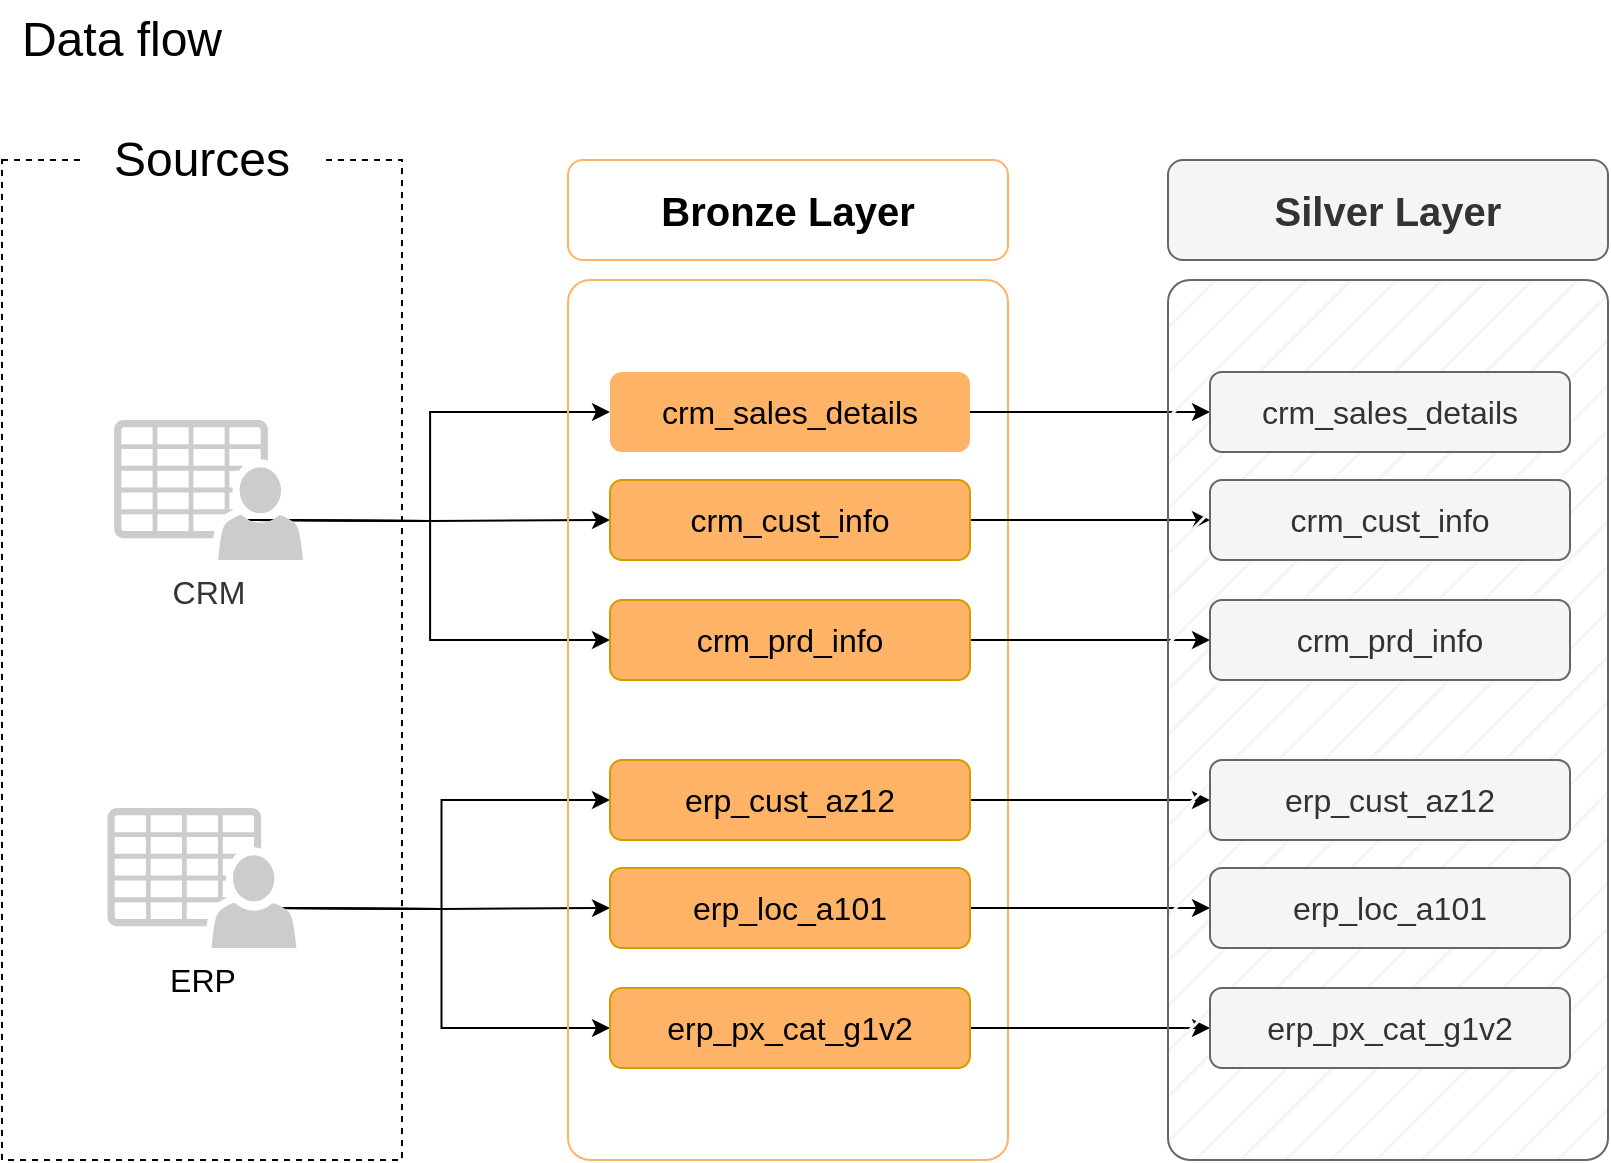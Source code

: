 <mxfile version="26.0.11">
  <diagram name="Data Flow" id="qsl-yLtg4liw6EHXuBID">
    <mxGraphModel dx="1164" dy="985" grid="1" gridSize="10" guides="1" tooltips="1" connect="1" arrows="1" fold="1" page="1" pageScale="1" pageWidth="1920" pageHeight="1200" math="0" shadow="0">
      <root>
        <mxCell id="PmAsDYt7ePFWswJWPdAt-0" />
        <mxCell id="PmAsDYt7ePFWswJWPdAt-1" parent="PmAsDYt7ePFWswJWPdAt-0" />
        <mxCell id="n8bJTZ1ovyGtcUzWuUE2-2" value="" style="rounded=0;whiteSpace=wrap;html=1;fillColor=none;dashed=1;" parent="PmAsDYt7ePFWswJWPdAt-1" vertex="1">
          <mxGeometry x="390" y="280" width="200" height="500" as="geometry" />
        </mxCell>
        <mxCell id="n8bJTZ1ovyGtcUzWuUE2-3" value="&lt;font style=&quot;font-size: 24px;&quot;&gt;Sources&lt;/font&gt;" style="rounded=1;whiteSpace=wrap;html=1;strokeColor=none;" parent="PmAsDYt7ePFWswJWPdAt-1" vertex="1">
          <mxGeometry x="430" y="260" width="120" height="40" as="geometry" />
        </mxCell>
        <mxCell id="D8R9sGTT4eO_Y8YIvJOX-3" style="edgeStyle=orthogonalEdgeStyle;rounded=0;orthogonalLoop=1;jettySize=auto;html=1;entryX=0;entryY=0.5;entryDx=0;entryDy=0;" parent="PmAsDYt7ePFWswJWPdAt-1" target="hnOc7kBfibrwKYlpnwC0-0" edge="1">
          <mxGeometry relative="1" as="geometry">
            <mxPoint x="513.12" y="460" as="sourcePoint" />
          </mxGeometry>
        </mxCell>
        <mxCell id="D8R9sGTT4eO_Y8YIvJOX-4" style="edgeStyle=orthogonalEdgeStyle;rounded=0;orthogonalLoop=1;jettySize=auto;html=1;entryX=0;entryY=0.5;entryDx=0;entryDy=0;" parent="PmAsDYt7ePFWswJWPdAt-1" target="5szykNnx05lKGsdo6Biz-0" edge="1">
          <mxGeometry relative="1" as="geometry">
            <mxPoint x="513.12" y="460" as="sourcePoint" />
          </mxGeometry>
        </mxCell>
        <mxCell id="D8R9sGTT4eO_Y8YIvJOX-5" style="edgeStyle=orthogonalEdgeStyle;rounded=0;orthogonalLoop=1;jettySize=auto;html=1;entryX=0;entryY=0.5;entryDx=0;entryDy=0;" parent="PmAsDYt7ePFWswJWPdAt-1" target="hnOc7kBfibrwKYlpnwC0-1" edge="1">
          <mxGeometry relative="1" as="geometry">
            <mxPoint x="513.12" y="460" as="sourcePoint" />
          </mxGeometry>
        </mxCell>
        <mxCell id="-fXMBUoAsH7tqhl6yJGk-2" style="edgeStyle=orthogonalEdgeStyle;rounded=0;orthogonalLoop=1;jettySize=auto;html=1;entryX=0;entryY=0.5;entryDx=0;entryDy=0;" parent="PmAsDYt7ePFWswJWPdAt-1" target="D8R9sGTT4eO_Y8YIvJOX-8" edge="1">
          <mxGeometry relative="1" as="geometry">
            <mxPoint x="524.5" y="654" as="sourcePoint" />
          </mxGeometry>
        </mxCell>
        <mxCell id="-fXMBUoAsH7tqhl6yJGk-3" style="edgeStyle=orthogonalEdgeStyle;rounded=0;orthogonalLoop=1;jettySize=auto;html=1;entryX=0;entryY=0.5;entryDx=0;entryDy=0;" parent="PmAsDYt7ePFWswJWPdAt-1" target="D8R9sGTT4eO_Y8YIvJOX-6" edge="1">
          <mxGeometry relative="1" as="geometry">
            <mxPoint x="524.5" y="654" as="sourcePoint" />
          </mxGeometry>
        </mxCell>
        <mxCell id="-fXMBUoAsH7tqhl6yJGk-4" style="edgeStyle=orthogonalEdgeStyle;rounded=0;orthogonalLoop=1;jettySize=auto;html=1;" parent="PmAsDYt7ePFWswJWPdAt-1" target="D8R9sGTT4eO_Y8YIvJOX-7" edge="1">
          <mxGeometry relative="1" as="geometry">
            <mxPoint x="524.5" y="654" as="sourcePoint" />
          </mxGeometry>
        </mxCell>
        <mxCell id="4ZKNdrfmacIxx5nxEuMF-5" value="" style="rounded=1;whiteSpace=wrap;html=1;fillColor=none;strokeColor=#FFB366;fillStyle=auto;arcSize=5;" parent="PmAsDYt7ePFWswJWPdAt-1" vertex="1">
          <mxGeometry x="673" y="340" width="220" height="440" as="geometry" />
        </mxCell>
        <mxCell id="4ZKNdrfmacIxx5nxEuMF-6" value="Bronze Layer" style="rounded=1;whiteSpace=wrap;html=1;fillColor=none;strokeColor=#FFB366;fontSize=20;fontStyle=1" parent="PmAsDYt7ePFWswJWPdAt-1" vertex="1">
          <mxGeometry x="673" y="280" width="220" height="50" as="geometry" />
        </mxCell>
        <mxCell id="JOEkhZLCIWdWsLoKPhBo-8" style="edgeStyle=orthogonalEdgeStyle;rounded=0;orthogonalLoop=1;jettySize=auto;html=1;exitX=1;exitY=0.5;exitDx=0;exitDy=0;entryX=0;entryY=0.5;entryDx=0;entryDy=0;" edge="1" parent="PmAsDYt7ePFWswJWPdAt-1" source="5szykNnx05lKGsdo6Biz-0" target="JOEkhZLCIWdWsLoKPhBo-2">
          <mxGeometry relative="1" as="geometry" />
        </mxCell>
        <mxCell id="5szykNnx05lKGsdo6Biz-0" value="crm_sales_details" style="rounded=1;whiteSpace=wrap;html=1;fillColor=#FFB366;strokeColor=none;fontSize=16;fontStyle=0" parent="PmAsDYt7ePFWswJWPdAt-1" vertex="1">
          <mxGeometry x="694" y="386" width="180" height="40" as="geometry" />
        </mxCell>
        <mxCell id="JOEkhZLCIWdWsLoKPhBo-11" style="edgeStyle=orthogonalEdgeStyle;rounded=0;orthogonalLoop=1;jettySize=auto;html=1;exitX=1;exitY=0.5;exitDx=0;exitDy=0;" edge="1" parent="PmAsDYt7ePFWswJWPdAt-1" source="hnOc7kBfibrwKYlpnwC0-0" target="JOEkhZLCIWdWsLoKPhBo-3">
          <mxGeometry relative="1" as="geometry" />
        </mxCell>
        <mxCell id="hnOc7kBfibrwKYlpnwC0-0" value="crm_cust_info" style="rounded=1;whiteSpace=wrap;html=1;fillColor=#FFB366;strokeColor=#d79b00;fontSize=16;fontStyle=0" parent="PmAsDYt7ePFWswJWPdAt-1" vertex="1">
          <mxGeometry x="694" y="440" width="180" height="40" as="geometry" />
        </mxCell>
        <mxCell id="JOEkhZLCIWdWsLoKPhBo-10" style="edgeStyle=orthogonalEdgeStyle;rounded=0;orthogonalLoop=1;jettySize=auto;html=1;exitX=1;exitY=0.5;exitDx=0;exitDy=0;entryX=0;entryY=0.5;entryDx=0;entryDy=0;" edge="1" parent="PmAsDYt7ePFWswJWPdAt-1" source="hnOc7kBfibrwKYlpnwC0-1" target="JOEkhZLCIWdWsLoKPhBo-4">
          <mxGeometry relative="1" as="geometry" />
        </mxCell>
        <mxCell id="hnOc7kBfibrwKYlpnwC0-1" value="crm_prd_info" style="rounded=1;whiteSpace=wrap;html=1;fillColor=#FFB366;strokeColor=#d79b00;fontSize=16;fontStyle=0" parent="PmAsDYt7ePFWswJWPdAt-1" vertex="1">
          <mxGeometry x="694" y="500" width="180" height="40" as="geometry" />
        </mxCell>
        <mxCell id="JOEkhZLCIWdWsLoKPhBo-13" style="edgeStyle=orthogonalEdgeStyle;rounded=0;orthogonalLoop=1;jettySize=auto;html=1;exitX=1;exitY=0.5;exitDx=0;exitDy=0;" edge="1" parent="PmAsDYt7ePFWswJWPdAt-1" source="D8R9sGTT4eO_Y8YIvJOX-6" target="JOEkhZLCIWdWsLoKPhBo-5">
          <mxGeometry relative="1" as="geometry" />
        </mxCell>
        <mxCell id="D8R9sGTT4eO_Y8YIvJOX-6" value="erp_cust_az12" style="rounded=1;whiteSpace=wrap;html=1;fillColor=#FFB366;strokeColor=#d79b00;fontSize=16;fontStyle=0" parent="PmAsDYt7ePFWswJWPdAt-1" vertex="1">
          <mxGeometry x="694" y="580" width="180" height="40" as="geometry" />
        </mxCell>
        <mxCell id="JOEkhZLCIWdWsLoKPhBo-14" style="edgeStyle=orthogonalEdgeStyle;rounded=0;orthogonalLoop=1;jettySize=auto;html=1;exitX=1;exitY=0.5;exitDx=0;exitDy=0;" edge="1" parent="PmAsDYt7ePFWswJWPdAt-1" source="D8R9sGTT4eO_Y8YIvJOX-7" target="JOEkhZLCIWdWsLoKPhBo-6">
          <mxGeometry relative="1" as="geometry" />
        </mxCell>
        <mxCell id="D8R9sGTT4eO_Y8YIvJOX-7" value="erp_loc_a101" style="rounded=1;whiteSpace=wrap;html=1;fillColor=#FFB366;strokeColor=#d79b00;fontSize=16;fontStyle=0" parent="PmAsDYt7ePFWswJWPdAt-1" vertex="1">
          <mxGeometry x="694" y="634" width="180" height="40" as="geometry" />
        </mxCell>
        <mxCell id="JOEkhZLCIWdWsLoKPhBo-15" style="edgeStyle=orthogonalEdgeStyle;rounded=0;orthogonalLoop=1;jettySize=auto;html=1;exitX=1;exitY=0.5;exitDx=0;exitDy=0;" edge="1" parent="PmAsDYt7ePFWswJWPdAt-1" source="D8R9sGTT4eO_Y8YIvJOX-8" target="JOEkhZLCIWdWsLoKPhBo-7">
          <mxGeometry relative="1" as="geometry" />
        </mxCell>
        <mxCell id="D8R9sGTT4eO_Y8YIvJOX-8" value="erp_px_cat_g1v2" style="rounded=1;whiteSpace=wrap;html=1;fillColor=#FFB366;strokeColor=#d79b00;fontSize=16;fontStyle=0" parent="PmAsDYt7ePFWswJWPdAt-1" vertex="1">
          <mxGeometry x="694" y="694" width="180" height="40" as="geometry" />
        </mxCell>
        <mxCell id="Y7v8tl9uEdxJ32fVvmhg-2" value="&lt;font style=&quot;font-size: 16px;&quot;&gt;CRM&lt;/font&gt;" style="sketch=0;pointerEvents=1;shadow=0;dashed=0;html=1;strokeColor=none;fillColor=#CCCCCC;labelPosition=center;verticalLabelPosition=bottom;verticalAlign=top;outlineConnect=0;align=center;shape=mxgraph.office.users.csv_file;fontColor=#333333;" parent="PmAsDYt7ePFWswJWPdAt-1" vertex="1">
          <mxGeometry x="446.08" y="410" width="94.5" height="70" as="geometry" />
        </mxCell>
        <mxCell id="Y7v8tl9uEdxJ32fVvmhg-12" value="&lt;font style=&quot;font-size: 16px;&quot;&gt;ERP&lt;/font&gt;" style="sketch=0;pointerEvents=1;shadow=0;dashed=0;html=1;strokeColor=none;fillColor=#CCCCCC;labelPosition=center;verticalLabelPosition=bottom;verticalAlign=top;outlineConnect=0;align=center;shape=mxgraph.office.users.csv_file;" parent="PmAsDYt7ePFWswJWPdAt-1" vertex="1">
          <mxGeometry x="442.75" y="604" width="94.5" height="70" as="geometry" />
        </mxCell>
        <mxCell id="JOEkhZLCIWdWsLoKPhBo-0" value="" style="rounded=1;whiteSpace=wrap;html=1;fillColor=#f5f5f5;strokeColor=#666666;fillStyle=hatch;arcSize=5;fontColor=#333333;" vertex="1" parent="PmAsDYt7ePFWswJWPdAt-1">
          <mxGeometry x="973" y="340" width="220" height="440" as="geometry" />
        </mxCell>
        <mxCell id="JOEkhZLCIWdWsLoKPhBo-1" value="Silver Layer" style="rounded=1;whiteSpace=wrap;html=1;fillColor=#f5f5f5;strokeColor=#666666;fontSize=20;fontStyle=1;fontColor=#333333;" vertex="1" parent="PmAsDYt7ePFWswJWPdAt-1">
          <mxGeometry x="973" y="280" width="220" height="50" as="geometry" />
        </mxCell>
        <mxCell id="JOEkhZLCIWdWsLoKPhBo-2" value="crm_sales_details" style="rounded=1;whiteSpace=wrap;html=1;fillColor=#f5f5f5;strokeColor=#666666;fontSize=16;fontStyle=0;fontColor=#333333;" vertex="1" parent="PmAsDYt7ePFWswJWPdAt-1">
          <mxGeometry x="994" y="386" width="180" height="40" as="geometry" />
        </mxCell>
        <mxCell id="JOEkhZLCIWdWsLoKPhBo-3" value="crm_cust_info" style="rounded=1;whiteSpace=wrap;html=1;fillColor=#f5f5f5;strokeColor=#666666;fontSize=16;fontStyle=0;fontColor=#333333;" vertex="1" parent="PmAsDYt7ePFWswJWPdAt-1">
          <mxGeometry x="994" y="440" width="180" height="40" as="geometry" />
        </mxCell>
        <mxCell id="JOEkhZLCIWdWsLoKPhBo-4" value="crm_prd_info" style="rounded=1;whiteSpace=wrap;html=1;fillColor=#f5f5f5;strokeColor=#666666;fontSize=16;fontStyle=0;fontColor=#333333;" vertex="1" parent="PmAsDYt7ePFWswJWPdAt-1">
          <mxGeometry x="994" y="500" width="180" height="40" as="geometry" />
        </mxCell>
        <mxCell id="JOEkhZLCIWdWsLoKPhBo-5" value="erp_cust_az12" style="rounded=1;whiteSpace=wrap;html=1;fillColor=#f5f5f5;strokeColor=#666666;fontSize=16;fontStyle=0;fontColor=#333333;" vertex="1" parent="PmAsDYt7ePFWswJWPdAt-1">
          <mxGeometry x="994" y="580" width="180" height="40" as="geometry" />
        </mxCell>
        <mxCell id="JOEkhZLCIWdWsLoKPhBo-6" value="erp_loc_a101" style="rounded=1;whiteSpace=wrap;html=1;fillColor=#f5f5f5;strokeColor=#666666;fontSize=16;fontStyle=0;fontColor=#333333;" vertex="1" parent="PmAsDYt7ePFWswJWPdAt-1">
          <mxGeometry x="994" y="634" width="180" height="40" as="geometry" />
        </mxCell>
        <mxCell id="JOEkhZLCIWdWsLoKPhBo-7" value="erp_px_cat_g1v2" style="rounded=1;whiteSpace=wrap;html=1;fillColor=#f5f5f5;strokeColor=#666666;fontSize=16;fontStyle=0;fontColor=#333333;" vertex="1" parent="PmAsDYt7ePFWswJWPdAt-1">
          <mxGeometry x="994" y="694" width="180" height="40" as="geometry" />
        </mxCell>
        <mxCell id="JOEkhZLCIWdWsLoKPhBo-16" value="&lt;font style=&quot;font-size: 24px;&quot;&gt;Data flow&lt;/font&gt;" style="rounded=1;whiteSpace=wrap;html=1;strokeColor=none;" vertex="1" parent="PmAsDYt7ePFWswJWPdAt-1">
          <mxGeometry x="390" y="200" width="120" height="40" as="geometry" />
        </mxCell>
      </root>
    </mxGraphModel>
  </diagram>
</mxfile>
